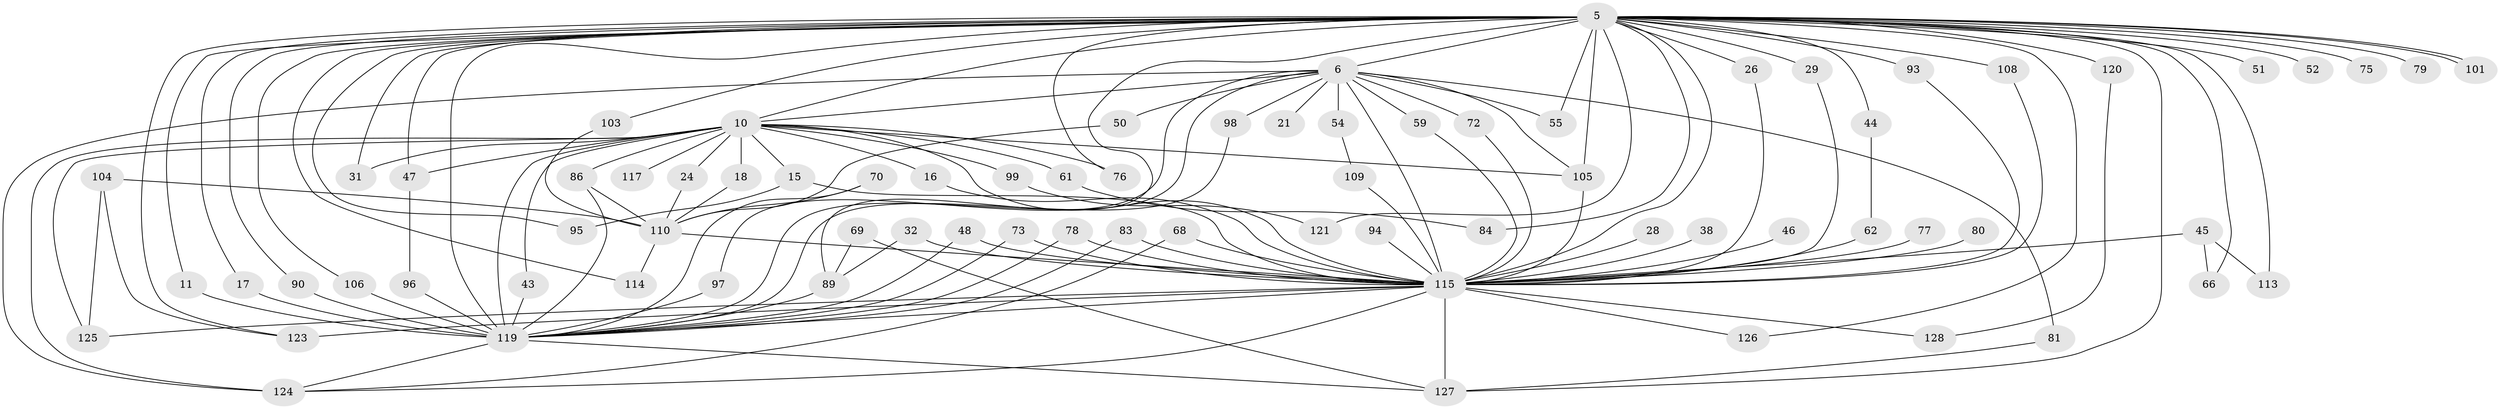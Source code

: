 // original degree distribution, {24: 0.0078125, 18: 0.015625, 38: 0.0078125, 19: 0.0078125, 30: 0.015625, 21: 0.0078125, 20: 0.0078125, 25: 0.0078125, 2: 0.59375, 14: 0.0078125, 4: 0.0625, 5: 0.046875, 3: 0.1953125, 10: 0.0078125, 6: 0.0078125}
// Generated by graph-tools (version 1.1) at 2025/49/03/04/25 21:49:41]
// undirected, 76 vertices, 140 edges
graph export_dot {
graph [start="1"]
  node [color=gray90,style=filled];
  5 [super="+3"];
  6 [super="+4"];
  10 [super="+9"];
  11;
  15;
  16;
  17;
  18;
  21;
  24;
  26;
  28;
  29;
  31;
  32;
  38;
  43;
  44;
  45 [super="+39"];
  46;
  47 [super="+41"];
  48;
  50;
  51;
  52;
  54;
  55;
  59;
  61;
  62 [super="+49"];
  66;
  68;
  69;
  70;
  72;
  73;
  75;
  76;
  77;
  78;
  79;
  80;
  81;
  83;
  84;
  86 [super="+53"];
  89 [super="+22+35"];
  90;
  93;
  94;
  95 [super="+88"];
  96;
  97;
  98;
  99;
  101;
  103;
  104;
  105 [super="+71"];
  106;
  108;
  109 [super="+100"];
  110 [super="+67+92+33"];
  113;
  114;
  115 [super="+36+57+7+37"];
  117;
  119 [super="+118+8+85"];
  120 [super="+87"];
  121;
  123 [super="+122"];
  124 [super="+107+111+74"];
  125 [super="+112"];
  126;
  127 [super="+14+102+116"];
  128;
  5 -- 6 [weight=4];
  5 -- 10 [weight=4];
  5 -- 17;
  5 -- 51 [weight=2];
  5 -- 52 [weight=2];
  5 -- 66;
  5 -- 75 [weight=2];
  5 -- 79 [weight=2];
  5 -- 84;
  5 -- 90;
  5 -- 95 [weight=2];
  5 -- 101;
  5 -- 101;
  5 -- 108;
  5 -- 114;
  5 -- 119 [weight=6];
  5 -- 120 [weight=2];
  5 -- 126;
  5 -- 11;
  5 -- 26;
  5 -- 29;
  5 -- 31;
  5 -- 44;
  5 -- 47 [weight=2];
  5 -- 55;
  5 -- 76;
  5 -- 93;
  5 -- 103;
  5 -- 106;
  5 -- 113;
  5 -- 121;
  5 -- 89 [weight=2];
  5 -- 127 [weight=2];
  5 -- 123;
  5 -- 115 [weight=7];
  5 -- 105 [weight=2];
  6 -- 10 [weight=4];
  6 -- 21 [weight=2];
  6 -- 50;
  6 -- 54 [weight=2];
  6 -- 72;
  6 -- 81;
  6 -- 97;
  6 -- 98;
  6 -- 55;
  6 -- 59;
  6 -- 115 [weight=8];
  6 -- 119 [weight=4];
  6 -- 124 [weight=3];
  6 -- 105;
  10 -- 15;
  10 -- 18 [weight=2];
  10 -- 31;
  10 -- 43;
  10 -- 61 [weight=2];
  10 -- 86 [weight=2];
  10 -- 99 [weight=2];
  10 -- 117 [weight=2];
  10 -- 76;
  10 -- 16;
  10 -- 24;
  10 -- 105;
  10 -- 47;
  10 -- 119 [weight=7];
  10 -- 115 [weight=5];
  10 -- 124 [weight=2];
  10 -- 125 [weight=3];
  11 -- 119;
  15 -- 95;
  15 -- 115;
  16 -- 115;
  17 -- 119;
  18 -- 110;
  24 -- 110;
  26 -- 115;
  28 -- 115;
  29 -- 115;
  32 -- 89;
  32 -- 115;
  38 -- 115 [weight=2];
  43 -- 119;
  44 -- 62;
  45 -- 113;
  45 -- 66;
  45 -- 115 [weight=3];
  46 -- 115 [weight=2];
  47 -- 96;
  48 -- 119;
  48 -- 115;
  50 -- 110;
  54 -- 109;
  59 -- 115;
  61 -- 84;
  62 -- 115 [weight=2];
  68 -- 115;
  68 -- 124;
  69 -- 89;
  69 -- 127;
  70 -- 110;
  70 -- 119;
  72 -- 115;
  73 -- 119;
  73 -- 115;
  77 -- 115;
  78 -- 119;
  78 -- 115;
  80 -- 115 [weight=2];
  81 -- 127;
  83 -- 115;
  83 -- 119;
  86 -- 110;
  86 -- 119;
  89 -- 119 [weight=2];
  90 -- 119;
  93 -- 115;
  94 -- 115 [weight=2];
  96 -- 119;
  97 -- 119;
  98 -- 119;
  99 -- 121;
  103 -- 110;
  104 -- 123;
  104 -- 110;
  104 -- 125;
  105 -- 115;
  106 -- 119;
  108 -- 115;
  109 -- 115;
  110 -- 114;
  110 -- 115 [weight=4];
  115 -- 119 [weight=4];
  115 -- 123 [weight=2];
  115 -- 124;
  115 -- 125 [weight=3];
  115 -- 126;
  115 -- 128;
  115 -- 127 [weight=2];
  119 -- 127 [weight=2];
  119 -- 124 [weight=3];
  120 -- 128;
}
